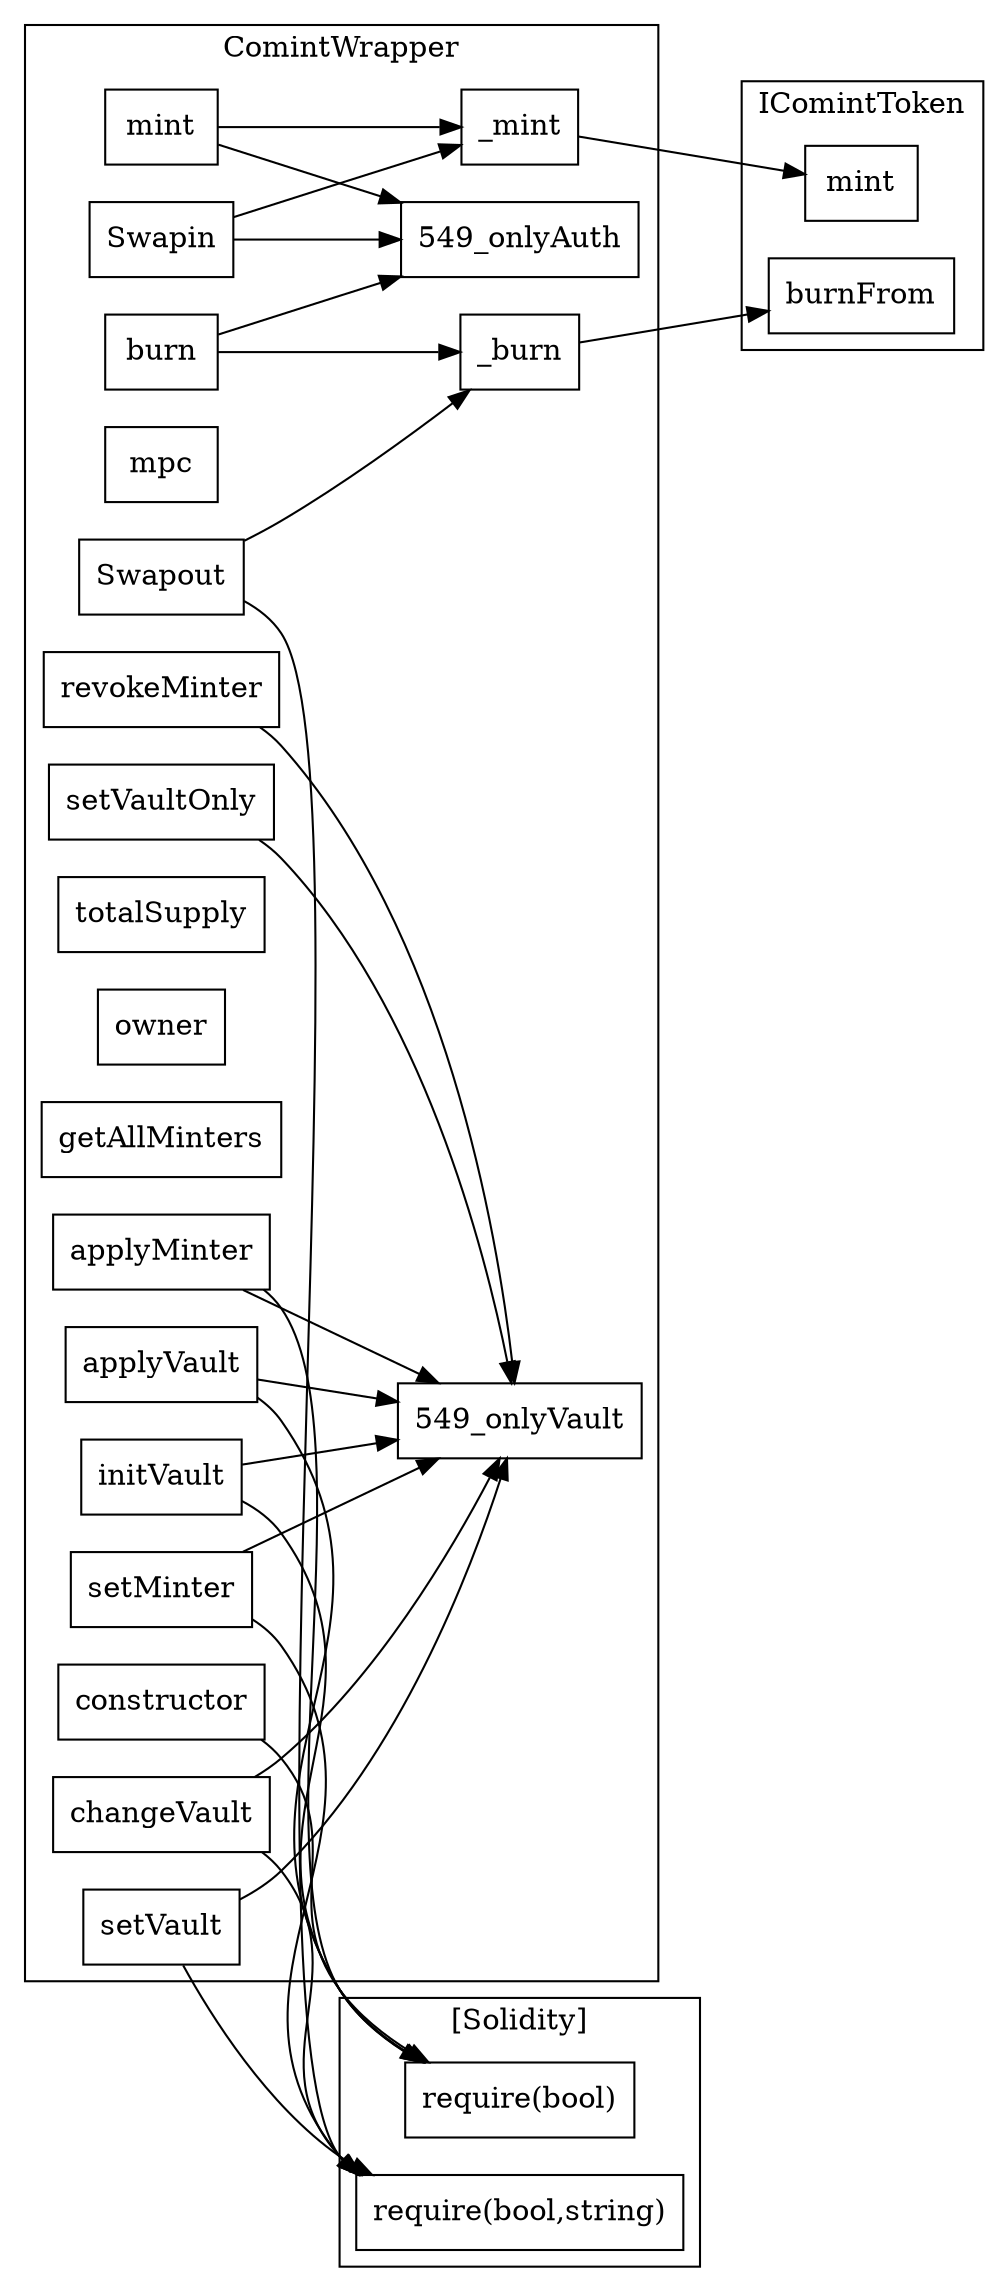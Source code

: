 strict digraph {
rankdir="LR"
node [shape=box]
subgraph cluster_16_IComintToken {
label = "IComintToken"
"16_burnFrom" [label="burnFrom"]
"16_mint" [label="mint"]
}subgraph cluster_549_ComintWrapper {
label = "ComintWrapper"
"549_setVaultOnly" [label="setVaultOnly"]
"549_applyMinter" [label="applyMinter"]
"549_constructor" [label="constructor"]
"549__burn" [label="_burn"]
"549_mpc" [label="mpc"]
"549_Swapin" [label="Swapin"]
"549_changeVault" [label="changeVault"]
"549_revokeMinter" [label="revokeMinter"]
"549_totalSupply" [label="totalSupply"]
"549_owner" [label="owner"]
"549_getAllMinters" [label="getAllMinters"]
"549__mint" [label="_mint"]
"549_setVault" [label="setVault"]
"549_initVault" [label="initVault"]
"549_burn" [label="burn"]
"549_applyVault" [label="applyVault"]
"549_mint" [label="mint"]
"549_setMinter" [label="setMinter"]
"549_Swapout" [label="Swapout"]
"549_setMinter" -> "549_onlyVault"
"549_setVaultOnly" -> "549_onlyVault"
"549_mint" -> "549_onlyAuth"
"549_Swapin" -> "549__mint"
"549_setVault" -> "549_onlyVault"
"549_initVault" -> "549_onlyVault"
"549_applyVault" -> "549_onlyVault"
"549_revokeMinter" -> "549_onlyVault"
"549_burn" -> "549_onlyAuth"
"549_changeVault" -> "549_onlyVault"
"549_Swapout" -> "549__burn"
"549_burn" -> "549__burn"
"549_applyMinter" -> "549_onlyVault"
"549_Swapin" -> "549_onlyAuth"
"549_mint" -> "549__mint"
}subgraph cluster_solidity {
label = "[Solidity]"
"require(bool)" 
"require(bool,string)" 
"549_initVault" -> "require(bool)"
"549_applyMinter" -> "require(bool)"
"549_setMinter" -> "require(bool,string)"
"549_constructor" -> "require(bool)"
"549_setVault" -> "require(bool,string)"
"549_changeVault" -> "require(bool,string)"
"549_Swapout" -> "require(bool,string)"
"549_applyVault" -> "require(bool)"
}"549__burn" -> "16_burnFrom"
"549__mint" -> "16_mint"
}